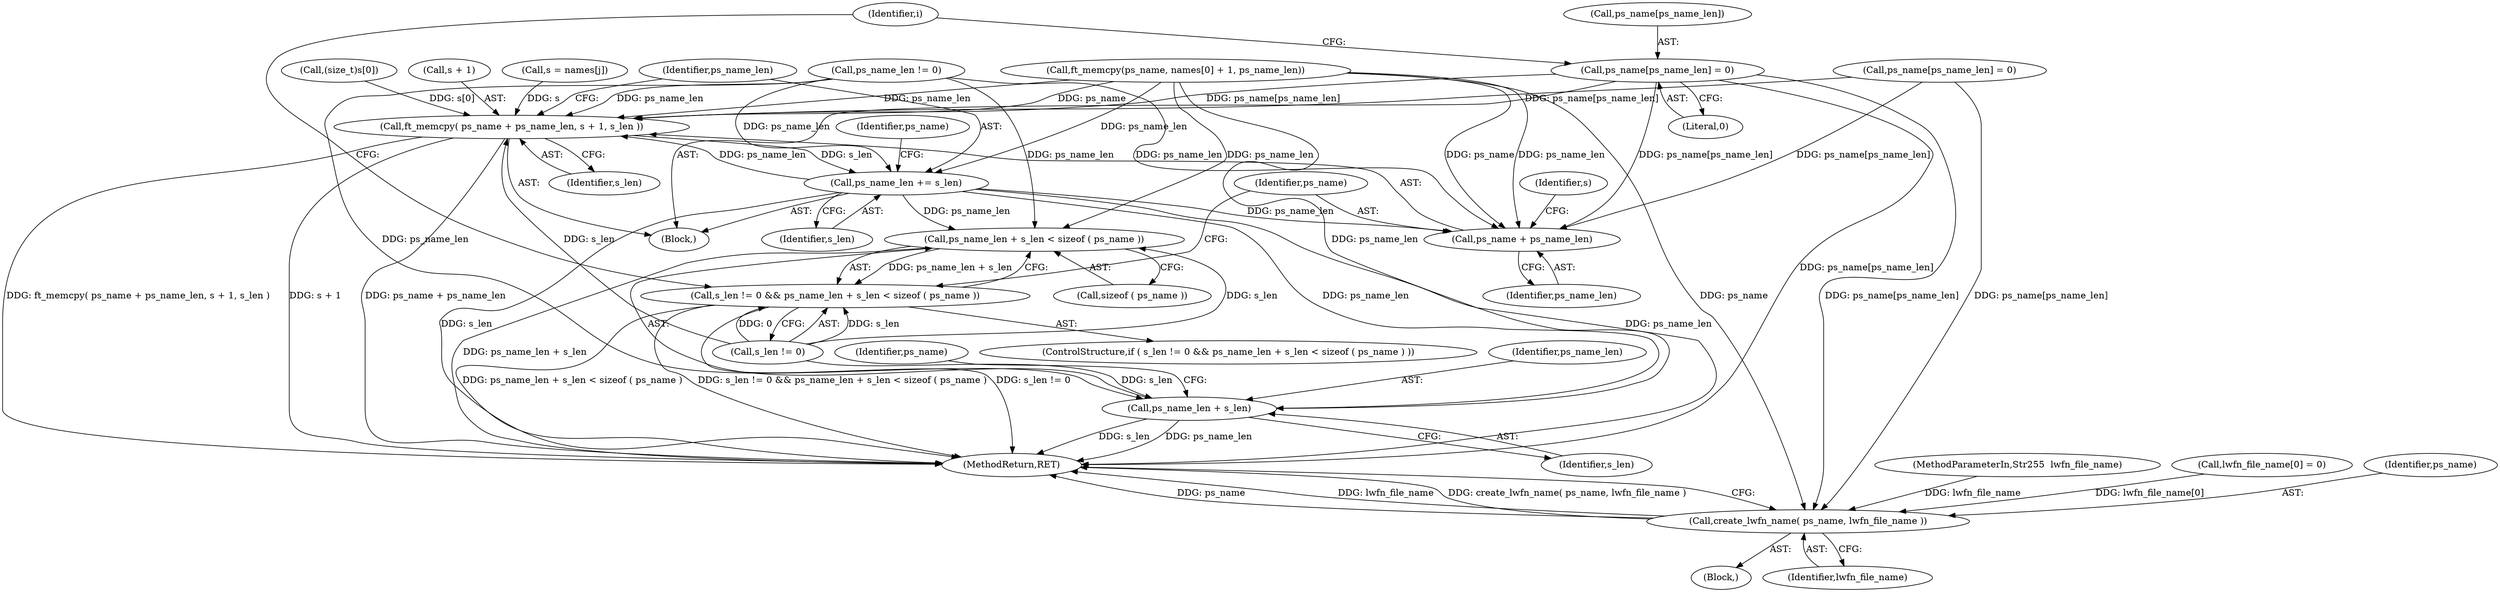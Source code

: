 digraph "0_savannah_18a8f0d9943369449bc4de92d411c78fb08d616c@array" {
"1000395" [label="(Call,ps_name[ps_name_len] = 0)"];
"1000384" [label="(Call,ft_memcpy( ps_name + ps_name_len, s + 1, s_len ))"];
"1000392" [label="(Call,ps_name_len += s_len)"];
"1000377" [label="(Call,ps_name_len + s_len < sizeof ( ps_name ))"];
"1000373" [label="(Call,s_len != 0 && ps_name_len + s_len < sizeof ( ps_name ))"];
"1000378" [label="(Call,ps_name_len + s_len)"];
"1000385" [label="(Call,ps_name + ps_name_len)"];
"1000400" [label="(Call,create_lwfn_name( ps_name, lwfn_file_name ))"];
"1000388" [label="(Call,s + 1)"];
"1000392" [label="(Call,ps_name_len += s_len)"];
"1000380" [label="(Identifier,s_len)"];
"1000279" [label="(Call,ps_name_len != 0)"];
"1000367" [label="(Call,(size_t)s[0])"];
"1000385" [label="(Call,ps_name + ps_name_len)"];
"1000393" [label="(Identifier,ps_name_len)"];
"1000374" [label="(Call,s_len != 0)"];
"1000283" [label="(Call,ft_memcpy(ps_name, names[0] + 1, ps_name_len))"];
"1000340" [label="(Identifier,i)"];
"1000396" [label="(Call,ps_name[ps_name_len])"];
"1000391" [label="(Identifier,s_len)"];
"1000357" [label="(Call,s = names[j])"];
"1000399" [label="(Literal,0)"];
"1000296" [label="(Call,ps_name[ps_name_len] = 0)"];
"1000403" [label="(MethodReturn,RET)"];
"1000382" [label="(Identifier,ps_name)"];
"1000377" [label="(Call,ps_name_len + s_len < sizeof ( ps_name ))"];
"1000381" [label="(Call,sizeof ( ps_name ))"];
"1000372" [label="(ControlStructure,if ( s_len != 0 && ps_name_len + s_len < sizeof ( ps_name ) ))"];
"1000379" [label="(Identifier,ps_name_len)"];
"1000389" [label="(Identifier,s)"];
"1000108" [label="(MethodParameterIn,Str255  lwfn_file_name)"];
"1000395" [label="(Call,ps_name[ps_name_len] = 0)"];
"1000373" [label="(Call,s_len != 0 && ps_name_len + s_len < sizeof ( ps_name ))"];
"1000202" [label="(Block,)"];
"1000378" [label="(Call,ps_name_len + s_len)"];
"1000397" [label="(Identifier,ps_name)"];
"1000386" [label="(Identifier,ps_name)"];
"1000400" [label="(Call,create_lwfn_name( ps_name, lwfn_file_name ))"];
"1000122" [label="(Call,lwfn_file_name[0] = 0)"];
"1000402" [label="(Identifier,lwfn_file_name)"];
"1000384" [label="(Call,ft_memcpy( ps_name + ps_name_len, s + 1, s_len ))"];
"1000383" [label="(Block,)"];
"1000401" [label="(Identifier,ps_name)"];
"1000394" [label="(Identifier,s_len)"];
"1000387" [label="(Identifier,ps_name_len)"];
"1000395" -> "1000383"  [label="AST: "];
"1000395" -> "1000399"  [label="CFG: "];
"1000396" -> "1000395"  [label="AST: "];
"1000399" -> "1000395"  [label="AST: "];
"1000340" -> "1000395"  [label="CFG: "];
"1000395" -> "1000403"  [label="DDG: ps_name[ps_name_len]"];
"1000395" -> "1000384"  [label="DDG: ps_name[ps_name_len]"];
"1000395" -> "1000385"  [label="DDG: ps_name[ps_name_len]"];
"1000395" -> "1000400"  [label="DDG: ps_name[ps_name_len]"];
"1000384" -> "1000383"  [label="AST: "];
"1000384" -> "1000391"  [label="CFG: "];
"1000385" -> "1000384"  [label="AST: "];
"1000388" -> "1000384"  [label="AST: "];
"1000391" -> "1000384"  [label="AST: "];
"1000393" -> "1000384"  [label="CFG: "];
"1000384" -> "1000403"  [label="DDG: ft_memcpy( ps_name + ps_name_len, s + 1, s_len )"];
"1000384" -> "1000403"  [label="DDG: s + 1"];
"1000384" -> "1000403"  [label="DDG: ps_name + ps_name_len"];
"1000283" -> "1000384"  [label="DDG: ps_name"];
"1000283" -> "1000384"  [label="DDG: ps_name_len"];
"1000296" -> "1000384"  [label="DDG: ps_name[ps_name_len]"];
"1000392" -> "1000384"  [label="DDG: ps_name_len"];
"1000279" -> "1000384"  [label="DDG: ps_name_len"];
"1000367" -> "1000384"  [label="DDG: s[0]"];
"1000357" -> "1000384"  [label="DDG: s"];
"1000374" -> "1000384"  [label="DDG: s_len"];
"1000384" -> "1000392"  [label="DDG: s_len"];
"1000392" -> "1000383"  [label="AST: "];
"1000392" -> "1000394"  [label="CFG: "];
"1000393" -> "1000392"  [label="AST: "];
"1000394" -> "1000392"  [label="AST: "];
"1000397" -> "1000392"  [label="CFG: "];
"1000392" -> "1000403"  [label="DDG: s_len"];
"1000392" -> "1000403"  [label="DDG: ps_name_len"];
"1000392" -> "1000377"  [label="DDG: ps_name_len"];
"1000392" -> "1000378"  [label="DDG: ps_name_len"];
"1000392" -> "1000385"  [label="DDG: ps_name_len"];
"1000283" -> "1000392"  [label="DDG: ps_name_len"];
"1000279" -> "1000392"  [label="DDG: ps_name_len"];
"1000377" -> "1000373"  [label="AST: "];
"1000377" -> "1000381"  [label="CFG: "];
"1000378" -> "1000377"  [label="AST: "];
"1000381" -> "1000377"  [label="AST: "];
"1000373" -> "1000377"  [label="CFG: "];
"1000377" -> "1000403"  [label="DDG: ps_name_len + s_len"];
"1000377" -> "1000373"  [label="DDG: ps_name_len + s_len"];
"1000283" -> "1000377"  [label="DDG: ps_name_len"];
"1000279" -> "1000377"  [label="DDG: ps_name_len"];
"1000374" -> "1000377"  [label="DDG: s_len"];
"1000373" -> "1000372"  [label="AST: "];
"1000373" -> "1000374"  [label="CFG: "];
"1000374" -> "1000373"  [label="AST: "];
"1000386" -> "1000373"  [label="CFG: "];
"1000340" -> "1000373"  [label="CFG: "];
"1000373" -> "1000403"  [label="DDG: ps_name_len + s_len < sizeof ( ps_name )"];
"1000373" -> "1000403"  [label="DDG: s_len != 0 && ps_name_len + s_len < sizeof ( ps_name )"];
"1000373" -> "1000403"  [label="DDG: s_len != 0"];
"1000374" -> "1000373"  [label="DDG: s_len"];
"1000374" -> "1000373"  [label="DDG: 0"];
"1000378" -> "1000380"  [label="CFG: "];
"1000379" -> "1000378"  [label="AST: "];
"1000380" -> "1000378"  [label="AST: "];
"1000382" -> "1000378"  [label="CFG: "];
"1000378" -> "1000403"  [label="DDG: s_len"];
"1000378" -> "1000403"  [label="DDG: ps_name_len"];
"1000283" -> "1000378"  [label="DDG: ps_name_len"];
"1000279" -> "1000378"  [label="DDG: ps_name_len"];
"1000374" -> "1000378"  [label="DDG: s_len"];
"1000385" -> "1000387"  [label="CFG: "];
"1000386" -> "1000385"  [label="AST: "];
"1000387" -> "1000385"  [label="AST: "];
"1000389" -> "1000385"  [label="CFG: "];
"1000283" -> "1000385"  [label="DDG: ps_name"];
"1000283" -> "1000385"  [label="DDG: ps_name_len"];
"1000296" -> "1000385"  [label="DDG: ps_name[ps_name_len]"];
"1000279" -> "1000385"  [label="DDG: ps_name_len"];
"1000400" -> "1000202"  [label="AST: "];
"1000400" -> "1000402"  [label="CFG: "];
"1000401" -> "1000400"  [label="AST: "];
"1000402" -> "1000400"  [label="AST: "];
"1000403" -> "1000400"  [label="CFG: "];
"1000400" -> "1000403"  [label="DDG: ps_name"];
"1000400" -> "1000403"  [label="DDG: lwfn_file_name"];
"1000400" -> "1000403"  [label="DDG: create_lwfn_name( ps_name, lwfn_file_name )"];
"1000283" -> "1000400"  [label="DDG: ps_name"];
"1000296" -> "1000400"  [label="DDG: ps_name[ps_name_len]"];
"1000122" -> "1000400"  [label="DDG: lwfn_file_name[0]"];
"1000108" -> "1000400"  [label="DDG: lwfn_file_name"];
}
